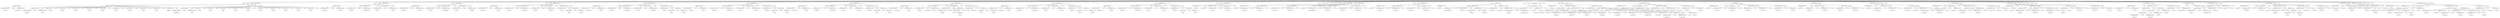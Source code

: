digraph {

"Prog_56802"->"<
>56803";
"Prog_56802"->"<
>56804";
"Prog_56802"->"<
>56805";
"Prog_56802"->"CallFunction_56806";
"CallFunction_56806"->"AssignmentOpetators_56807";
"AssignmentOpetators_56807"->"IDENTIFIERExpression_56808";
"IDENTIFIERExpression_56808"->"<roller>56809";
"AssignmentOpetators_56807"->"<<->56810";
"AssignmentOpetators_56807"->"IDENTIFIERExpression_56811";
"IDENTIFIERExpression_56811"->"<data.frame>56812";
"CallFunction_56806"->"<(>56813";
"CallFunction_56806"->"CallFunction_56814";
"CallFunction_56814"->"AssignmentOpetators_56815";
"AssignmentOpetators_56815"->"IDENTIFIERExpression_56816";
"IDENTIFIERExpression_56816"->"<weight>56817";
"AssignmentOpetators_56815"->"<=>56818";
"AssignmentOpetators_56815"->"IDENTIFIERExpression_56819";
"IDENTIFIERExpression_56819"->"<c>56820";
"CallFunction_56814"->"<(>56821";
"CallFunction_56814"->"FLOATExpression_56822";
"FLOATExpression_56822"->"<1.9>56823";
"CallFunction_56814"->"<,>56824";
"CallFunction_56814"->"FLOATExpression_56825";
"FLOATExpression_56825"->"<3.1>56826";
"CallFunction_56814"->"<,>56827";
"CallFunction_56814"->"FLOATExpression_56828";
"FLOATExpression_56828"->"<3.3>56829";
"CallFunction_56814"->"<,>56830";
"CallFunction_56814"->"FLOATExpression_56831";
"FLOATExpression_56831"->"<4.8>56832";
"CallFunction_56814"->"<,>56833";
"CallFunction_56814"->"FLOATExpression_56834";
"FLOATExpression_56834"->"<5.3>56835";
"CallFunction_56814"->"<,>56836";
"CallFunction_56814"->"FLOATExpression_56837";
"FLOATExpression_56837"->"<6.1>56838";
"CallFunction_56814"->"<,>56839";
"CallFunction_56814"->"FLOATExpression_56840";
"FLOATExpression_56840"->"<6.4>56841";
"CallFunction_56814"->"<,>56842";
"CallFunction_56814"->"FLOATExpression_56843";
"FLOATExpression_56843"->"<7.6>56844";
"CallFunction_56814"->"<,>56845";
"CallFunction_56814"->"FLOATExpression_56846";
"FLOATExpression_56846"->"<9.8>56847";
"CallFunction_56814"->"<,>56848";
"CallFunction_56814"->"FLOATExpression_56849";
"FLOATExpression_56849"->"<12.4>56850";
"CallFunction_56814"->"<)>56851";
"CallFunction_56806"->"<,>56852";
"CallFunction_56806"->"CallFunction_56853";
"CallFunction_56853"->"AssignmentOpetators_56854";
"AssignmentOpetators_56854"->"IDENTIFIERExpression_56855";
"IDENTIFIERExpression_56855"->"<depression>56856";
"AssignmentOpetators_56854"->"<=>56857";
"AssignmentOpetators_56854"->"IDENTIFIERExpression_56858";
"IDENTIFIERExpression_56858"->"<c>56859";
"CallFunction_56853"->"<(>56860";
"CallFunction_56853"->"INTExpression_56861";
"INTExpression_56861"->"<2>56862";
"CallFunction_56853"->"<,>56863";
"CallFunction_56853"->"INTExpression_56864";
"INTExpression_56864"->"<1>56865";
"CallFunction_56853"->"<,>56866";
"CallFunction_56853"->"INTExpression_56867";
"INTExpression_56867"->"<5>56868";
"CallFunction_56853"->"<,>56869";
"CallFunction_56853"->"INTExpression_56870";
"INTExpression_56870"->"<5>56871";
"CallFunction_56853"->"<,>56872";
"CallFunction_56853"->"INTExpression_56873";
"INTExpression_56873"->"<20>56874";
"CallFunction_56853"->"<,>56875";
"CallFunction_56853"->"INTExpression_56876";
"INTExpression_56876"->"<20>56877";
"CallFunction_56853"->"<,>56878";
"CallFunction_56853"->"INTExpression_56879";
"INTExpression_56879"->"<23>56880";
"CallFunction_56853"->"<,>56881";
"CallFunction_56853"->"INTExpression_56882";
"INTExpression_56882"->"<10>56883";
"CallFunction_56853"->"<,>56884";
"CallFunction_56853"->"INTExpression_56885";
"INTExpression_56885"->"<30>56886";
"CallFunction_56853"->"<,>56887";
"CallFunction_56853"->"INTExpression_56888";
"INTExpression_56888"->"<25>56889";
"CallFunction_56853"->"<)>56890";
"CallFunction_56806"->"<)>56891";
"Prog_56802"->"<
>56892";
"Prog_56802"->"<
>56893";
"Prog_56802"->"CallFunction_56894";
"CallFunction_56894"->"AssignmentOpetators_56895";
"AssignmentOpetators_56895"->"IDENTIFIERExpression_56896";
"IDENTIFIERExpression_56896"->"<roller.lmu>56897";
"AssignmentOpetators_56895"->"<<->56898";
"AssignmentOpetators_56895"->"IDENTIFIERExpression_56899";
"IDENTIFIERExpression_56899"->"<lm>56900";
"CallFunction_56894"->"<(>56901";
"CallFunction_56894"->"TildeBinary_56902";
"TildeBinary_56902"->"IDENTIFIERExpression_56903";
"IDENTIFIERExpression_56903"->"<weight>56904";
"TildeBinary_56902"->"<~>56905";
"TildeBinary_56902"->"IDENTIFIERExpression_56906";
"IDENTIFIERExpression_56906"->"<depression>56907";
"CallFunction_56894"->"<,>56908";
"CallFunction_56894"->"AssignmentOpetators_56909";
"AssignmentOpetators_56909"->"IDENTIFIERExpression_56910";
"IDENTIFIERExpression_56910"->"<data>56911";
"AssignmentOpetators_56909"->"<=>56912";
"AssignmentOpetators_56909"->"IDENTIFIERExpression_56913";
"IDENTIFIERExpression_56913"->"<roller>56914";
"CallFunction_56894"->"<)>56915";
"Prog_56802"->"<
>56916";
"Prog_56802"->"CallFunction_56917";
"CallFunction_56917"->"AssignmentOpetators_56918";
"AssignmentOpetators_56918"->"IDENTIFIERExpression_56919";
"IDENTIFIERExpression_56919"->"<roller.lsfu>56920";
"AssignmentOpetators_56918"->"<<->56921";
"AssignmentOpetators_56918"->"IDENTIFIERExpression_56922";
"IDENTIFIERExpression_56922"->"<lsfit>56923";
"CallFunction_56917"->"<(>56924";
"CallFunction_56917"->"DollarAndAtOperators_56925";
"DollarAndAtOperators_56925"->"IDENTIFIERExpression_56926";
"IDENTIFIERExpression_56926"->"<roller>56927";
"DollarAndAtOperators_56925"->"<$>56928";
"DollarAndAtOperators_56925"->"IDENTIFIERExpression_56929";
"IDENTIFIERExpression_56929"->"<depression>56930";
"CallFunction_56917"->"<,>56931";
"CallFunction_56917"->"DollarAndAtOperators_56932";
"DollarAndAtOperators_56932"->"IDENTIFIERExpression_56933";
"IDENTIFIERExpression_56933"->"<roller>56934";
"DollarAndAtOperators_56932"->"<$>56935";
"DollarAndAtOperators_56932"->"IDENTIFIERExpression_56936";
"IDENTIFIERExpression_56936"->"<weight>56937";
"CallFunction_56917"->"<)>56938";
"Prog_56802"->"<
>56939";
"Prog_56802"->"<
>56940";
"Prog_56802"->"CallFunction_56941";
"CallFunction_56941"->"AssignmentOpetators_56942";
"AssignmentOpetators_56942"->"IDENTIFIERExpression_56943";
"IDENTIFIERExpression_56943"->"<roller.lsf>56944";
"AssignmentOpetators_56942"->"<<->56945";
"AssignmentOpetators_56942"->"IDENTIFIERExpression_56946";
"IDENTIFIERExpression_56946"->"<lsfit>56947";
"CallFunction_56941"->"<(>56948";
"CallFunction_56941"->"DollarAndAtOperators_56949";
"DollarAndAtOperators_56949"->"IDENTIFIERExpression_56950";
"IDENTIFIERExpression_56950"->"<roller>56951";
"DollarAndAtOperators_56949"->"<$>56952";
"DollarAndAtOperators_56949"->"IDENTIFIERExpression_56953";
"IDENTIFIERExpression_56953"->"<depression>56954";
"CallFunction_56941"->"<,>56955";
"CallFunction_56941"->"DollarAndAtOperators_56956";
"DollarAndAtOperators_56956"->"IDENTIFIERExpression_56957";
"IDENTIFIERExpression_56957"->"<roller>56958";
"DollarAndAtOperators_56956"->"<$>56959";
"DollarAndAtOperators_56956"->"IDENTIFIERExpression_56960";
"IDENTIFIERExpression_56960"->"<weight>56961";
"CallFunction_56941"->"<,>56962";
"CallFunction_56941"->"AssignmentOpetators_56963";
"AssignmentOpetators_56963"->"IDENTIFIERExpression_56964";
"IDENTIFIERExpression_56964"->"<wt>56965";
"AssignmentOpetators_56963"->"<=>56966";
"AssignmentOpetators_56963"->"ColonOperator_56967";
"ColonOperator_56967"->"INTExpression_56968";
"INTExpression_56968"->"<1>56969";
"ColonOperator_56967"->"<:>56970";
"ColonOperator_56967"->"INTExpression_56971";
"INTExpression_56971"->"<10>56972";
"CallFunction_56941"->"<)>56973";
"Prog_56802"->"<
>56974";
"Prog_56802"->"CallFunction_56975";
"CallFunction_56975"->"AssignmentOpetators_56976";
"AssignmentOpetators_56976"->"IDENTIFIERExpression_56977";
"IDENTIFIERExpression_56977"->"<roller.lsf0>56978";
"AssignmentOpetators_56976"->"<<->56979";
"AssignmentOpetators_56976"->"IDENTIFIERExpression_56980";
"IDENTIFIERExpression_56980"->"<lsfit>56981";
"CallFunction_56975"->"<(>56982";
"CallFunction_56975"->"DollarAndAtOperators_56983";
"DollarAndAtOperators_56983"->"IDENTIFIERExpression_56984";
"IDENTIFIERExpression_56984"->"<roller>56985";
"DollarAndAtOperators_56983"->"<$>56986";
"DollarAndAtOperators_56983"->"IDENTIFIERExpression_56987";
"IDENTIFIERExpression_56987"->"<depression>56988";
"CallFunction_56975"->"<,>56989";
"CallFunction_56975"->"DollarAndAtOperators_56990";
"DollarAndAtOperators_56990"->"IDENTIFIERExpression_56991";
"IDENTIFIERExpression_56991"->"<roller>56992";
"DollarAndAtOperators_56990"->"<$>56993";
"DollarAndAtOperators_56990"->"IDENTIFIERExpression_56994";
"IDENTIFIERExpression_56994"->"<weight>56995";
"CallFunction_56975"->"<,>56996";
"CallFunction_56975"->"AssignmentOpetators_56997";
"AssignmentOpetators_56997"->"IDENTIFIERExpression_56998";
"IDENTIFIERExpression_56998"->"<wt>56999";
"AssignmentOpetators_56997"->"<=>57000";
"AssignmentOpetators_56997"->"ColonOperator_57001";
"ColonOperator_57001"->"INTExpression_57002";
"INTExpression_57002"->"<0>57003";
"ColonOperator_57001"->"<:>57004";
"ColonOperator_57001"->"INTExpression_57005";
"INTExpression_57005"->"<9>57006";
"CallFunction_56975"->"<)>57007";
"Prog_56802"->"<
>57008";
"Prog_56802"->"CallFunction_57009";
"CallFunction_57009"->"AssignmentOpetators_57010";
"AssignmentOpetators_57010"->"IDENTIFIERExpression_57011";
"IDENTIFIERExpression_57011"->"<roller.lm>57012";
"AssignmentOpetators_57010"->"<<->57013";
"AssignmentOpetators_57010"->"IDENTIFIERExpression_57014";
"IDENTIFIERExpression_57014"->"<lm>57015";
"CallFunction_57009"->"<(>57016";
"CallFunction_57009"->"TildeBinary_57017";
"TildeBinary_57017"->"IDENTIFIERExpression_57018";
"IDENTIFIERExpression_57018"->"<weight>57019";
"TildeBinary_57017"->"<~>57020";
"TildeBinary_57017"->"IDENTIFIERExpression_57021";
"IDENTIFIERExpression_57021"->"<depression>57022";
"CallFunction_57009"->"<,>57023";
"CallFunction_57009"->"AssignmentOpetators_57024";
"AssignmentOpetators_57024"->"IDENTIFIERExpression_57025";
"IDENTIFIERExpression_57025"->"<data>57026";
"AssignmentOpetators_57024"->"<=>57027";
"AssignmentOpetators_57024"->"IDENTIFIERExpression_57028";
"IDENTIFIERExpression_57028"->"<roller>57029";
"CallFunction_57009"->"<,>57030";
"CallFunction_57009"->"AssignmentOpetators_57031";
"AssignmentOpetators_57031"->"IDENTIFIERExpression_57032";
"IDENTIFIERExpression_57032"->"<weights>57033";
"AssignmentOpetators_57031"->"<=>57034";
"AssignmentOpetators_57031"->"ColonOperator_57035";
"ColonOperator_57035"->"INTExpression_57036";
"INTExpression_57036"->"<1>57037";
"ColonOperator_57035"->"<:>57038";
"ColonOperator_57035"->"INTExpression_57039";
"INTExpression_57039"->"<10>57040";
"CallFunction_57009"->"<)>57041";
"Prog_56802"->"<
>57042";
"Prog_56802"->"CallFunction_57043";
"CallFunction_57043"->"AssignmentOpetators_57044";
"AssignmentOpetators_57044"->"IDENTIFIERExpression_57045";
"IDENTIFIERExpression_57045"->"<roller.lm0>57046";
"AssignmentOpetators_57044"->"<<->57047";
"AssignmentOpetators_57044"->"IDENTIFIERExpression_57048";
"IDENTIFIERExpression_57048"->"<lm>57049";
"CallFunction_57043"->"<(>57050";
"CallFunction_57043"->"TildeBinary_57051";
"TildeBinary_57051"->"IDENTIFIERExpression_57052";
"IDENTIFIERExpression_57052"->"<weight>57053";
"TildeBinary_57051"->"<~>57054";
"TildeBinary_57051"->"IDENTIFIERExpression_57055";
"IDENTIFIERExpression_57055"->"<depression>57056";
"CallFunction_57043"->"<,>57057";
"CallFunction_57043"->"AssignmentOpetators_57058";
"AssignmentOpetators_57058"->"IDENTIFIERExpression_57059";
"IDENTIFIERExpression_57059"->"<data>57060";
"AssignmentOpetators_57058"->"<=>57061";
"AssignmentOpetators_57058"->"IDENTIFIERExpression_57062";
"IDENTIFIERExpression_57062"->"<roller>57063";
"CallFunction_57043"->"<,>57064";
"CallFunction_57043"->"AssignmentOpetators_57065";
"AssignmentOpetators_57065"->"IDENTIFIERExpression_57066";
"IDENTIFIERExpression_57066"->"<weights>57067";
"AssignmentOpetators_57065"->"<=>57068";
"AssignmentOpetators_57065"->"ColonOperator_57069";
"ColonOperator_57069"->"INTExpression_57070";
"INTExpression_57070"->"<0>57071";
"ColonOperator_57069"->"<:>57072";
"ColonOperator_57069"->"INTExpression_57073";
"INTExpression_57073"->"<9>57074";
"CallFunction_57043"->"<)>57075";
"Prog_56802"->"<
>57076";
"Prog_56802"->"CallFunction_57077";
"CallFunction_57077"->"AssignmentOpetators_57078";
"AssignmentOpetators_57078"->"IDENTIFIERExpression_57079";
"IDENTIFIERExpression_57079"->"<roller.lm9>57080";
"AssignmentOpetators_57078"->"<<->57081";
"AssignmentOpetators_57078"->"IDENTIFIERExpression_57082";
"IDENTIFIERExpression_57082"->"<lm>57083";
"CallFunction_57077"->"<(>57084";
"CallFunction_57077"->"TildeBinary_57085";
"TildeBinary_57085"->"IDENTIFIERExpression_57086";
"IDENTIFIERExpression_57086"->"<weight>57087";
"TildeBinary_57085"->"<~>57088";
"TildeBinary_57085"->"IDENTIFIERExpression_57089";
"IDENTIFIERExpression_57089"->"<depression>57090";
"CallFunction_57077"->"<,>57091";
"CallFunction_57077"->"AssignmentOpetators_57092";
"AssignmentOpetators_57092"->"IDENTIFIERExpression_57093";
"IDENTIFIERExpression_57093"->"<data>57094";
"AssignmentOpetators_57092"->"<=>57095";
"AssignmentOpetators_57092"->"IndexingBasic_57096";
"IndexingBasic_57096"->"IDENTIFIERExpression_57097";
"IDENTIFIERExpression_57097"->"<roller>57098";
"IndexingBasic_57096"->"<[>57099";
"IndexingBasic_57096"->"MinusOrPlusUnary_57100";
"MinusOrPlusUnary_57100"->"<->57101";
"MinusOrPlusUnary_57100"->"INTExpression_57102";
"INTExpression_57102"->"<1>57103";
"IndexingBasic_57096"->"<,>57104";
"IndexingBasic_57096"->"<]>57105";
"CallFunction_57077"->"<,>57106";
"CallFunction_57077"->"AssignmentOpetators_57107";
"AssignmentOpetators_57107"->"IDENTIFIERExpression_57108";
"IDENTIFIERExpression_57108"->"<weights>57109";
"AssignmentOpetators_57107"->"<=>57110";
"AssignmentOpetators_57107"->"ColonOperator_57111";
"ColonOperator_57111"->"INTExpression_57112";
"INTExpression_57112"->"<1>57113";
"ColonOperator_57111"->"<:>57114";
"ColonOperator_57111"->"INTExpression_57115";
"INTExpression_57115"->"<9>57116";
"CallFunction_57077"->"<)>57117";
"Prog_56802"->"<
>57118";
"Prog_56802"->"CallFunction_57119";
"CallFunction_57119"->"AssignmentOpetators_57120";
"AssignmentOpetators_57120"->"IDENTIFIERExpression_57121";
"IDENTIFIERExpression_57121"->"<roller.glm>57122";
"AssignmentOpetators_57120"->"<<->57123";
"AssignmentOpetators_57120"->"IDENTIFIERExpression_57124";
"IDENTIFIERExpression_57124"->"<glm>57125";
"CallFunction_57119"->"<(>57126";
"CallFunction_57119"->"TildeBinary_57127";
"TildeBinary_57127"->"IDENTIFIERExpression_57128";
"IDENTIFIERExpression_57128"->"<weight>57129";
"TildeBinary_57127"->"<~>57130";
"TildeBinary_57127"->"IDENTIFIERExpression_57131";
"IDENTIFIERExpression_57131"->"<depression>57132";
"CallFunction_57119"->"<,>57133";
"CallFunction_57119"->"AssignmentOpetators_57134";
"AssignmentOpetators_57134"->"IDENTIFIERExpression_57135";
"IDENTIFIERExpression_57135"->"<data>57136";
"AssignmentOpetators_57134"->"<=>57137";
"AssignmentOpetators_57134"->"IDENTIFIERExpression_57138";
"IDENTIFIERExpression_57138"->"<roller>57139";
"CallFunction_57119"->"<,>57140";
"CallFunction_57119"->"AssignmentOpetators_57141";
"AssignmentOpetators_57141"->"IDENTIFIERExpression_57142";
"IDENTIFIERExpression_57142"->"<weights>57143";
"AssignmentOpetators_57141"->"<=>57144";
"AssignmentOpetators_57141"->"ColonOperator_57145";
"ColonOperator_57145"->"INTExpression_57146";
"INTExpression_57146"->"<1>57147";
"ColonOperator_57145"->"<:>57148";
"ColonOperator_57145"->"INTExpression_57149";
"INTExpression_57149"->"<10>57150";
"CallFunction_57119"->"<)>57151";
"Prog_56802"->"<
>57152";
"Prog_56802"->"CallFunction_57153";
"CallFunction_57153"->"AssignmentOpetators_57154";
"AssignmentOpetators_57154"->"IDENTIFIERExpression_57155";
"IDENTIFIERExpression_57155"->"<roller.glm0>57156";
"AssignmentOpetators_57154"->"<<->57157";
"AssignmentOpetators_57154"->"IDENTIFIERExpression_57158";
"IDENTIFIERExpression_57158"->"<glm>57159";
"CallFunction_57153"->"<(>57160";
"CallFunction_57153"->"TildeBinary_57161";
"TildeBinary_57161"->"IDENTIFIERExpression_57162";
"IDENTIFIERExpression_57162"->"<weight>57163";
"TildeBinary_57161"->"<~>57164";
"TildeBinary_57161"->"IDENTIFIERExpression_57165";
"IDENTIFIERExpression_57165"->"<depression>57166";
"CallFunction_57153"->"<,>57167";
"CallFunction_57153"->"AssignmentOpetators_57168";
"AssignmentOpetators_57168"->"IDENTIFIERExpression_57169";
"IDENTIFIERExpression_57169"->"<data>57170";
"AssignmentOpetators_57168"->"<=>57171";
"AssignmentOpetators_57168"->"IDENTIFIERExpression_57172";
"IDENTIFIERExpression_57172"->"<roller>57173";
"CallFunction_57153"->"<,>57174";
"CallFunction_57153"->"AssignmentOpetators_57175";
"AssignmentOpetators_57175"->"IDENTIFIERExpression_57176";
"IDENTIFIERExpression_57176"->"<weights>57177";
"AssignmentOpetators_57175"->"<=>57178";
"AssignmentOpetators_57175"->"ColonOperator_57179";
"ColonOperator_57179"->"INTExpression_57180";
"INTExpression_57180"->"<0>57181";
"ColonOperator_57179"->"<:>57182";
"ColonOperator_57179"->"INTExpression_57183";
"INTExpression_57183"->"<9>57184";
"CallFunction_57153"->"<)>57185";
"Prog_56802"->"<
>57186";
"Prog_56802"->"<
>57187";
"Prog_56802"->"CallFunction_57188";
"CallFunction_57188"->"IDENTIFIERExpression_57189";
"IDENTIFIERExpression_57189"->"<predict>57190";
"CallFunction_57188"->"<(>57191";
"CallFunction_57188"->"IDENTIFIERExpression_57192";
"IDENTIFIERExpression_57192"->"<roller.glm0>57193";
"CallFunction_57188"->"<,>57194";
"CallFunction_57188"->"AssignmentOpetators_57195";
"AssignmentOpetators_57195"->"IDENTIFIERExpression_57196";
"IDENTIFIERExpression_57196"->"<type>57197";
"AssignmentOpetators_57195"->"<=>57198";
"AssignmentOpetators_57195"->"STRINGExpression_57199";
"STRINGExpression_57199"->"<terms>57200";
"CallFunction_57188"->"<)>57201";
"Prog_56802"->"<
>57202";
"Prog_56802"->"<
>57203";
"Prog_56802"->"<
>57204";
"Prog_56802"->"<
>57205";
"Prog_56802"->"<
>57206";
"Prog_56802"->"<
>57207";
"Prog_56802"->"<
>57208";
"Prog_56802"->"CallFunction_57209";
"CallFunction_57209"->"IDENTIFIERExpression_57210";
"IDENTIFIERExpression_57210"->"<all.equal>57211";
"CallFunction_57209"->"<(>57212";
"CallFunction_57209"->"CallFunction_57213";
"CallFunction_57213"->"IDENTIFIERExpression_57214";
"IDENTIFIERExpression_57214"->"<deviance>57215";
"CallFunction_57213"->"<(>57216";
"CallFunction_57213"->"IDENTIFIERExpression_57217";
"IDENTIFIERExpression_57217"->"<roller.lm>57218";
"CallFunction_57213"->"<)>57219";
"CallFunction_57209"->"<,>57220";
"CallFunction_57209"->"CallFunction_57221";
"CallFunction_57221"->"IDENTIFIERExpression_57222";
"IDENTIFIERExpression_57222"->"<deviance>57223";
"CallFunction_57221"->"<(>57224";
"CallFunction_57221"->"IDENTIFIERExpression_57225";
"IDENTIFIERExpression_57225"->"<roller.glm>57226";
"CallFunction_57221"->"<)>57227";
"CallFunction_57209"->"<)>57228";
"Prog_56802"->"<
>57229";
"Prog_56802"->"CallFunction_57230";
"CallFunction_57230"->"IDENTIFIERExpression_57231";
"IDENTIFIERExpression_57231"->"<all.equal>57232";
"CallFunction_57230"->"<(>57233";
"CallFunction_57230"->"CallFunction_57234";
"CallFunction_57234"->"IDENTIFIERExpression_57235";
"IDENTIFIERExpression_57235"->"<weighted.residuals>57236";
"CallFunction_57234"->"<(>57237";
"CallFunction_57234"->"IDENTIFIERExpression_57238";
"IDENTIFIERExpression_57238"->"<roller.lm>57239";
"CallFunction_57234"->"<)>57240";
"CallFunction_57230"->"<,>57241";
"CallFunction_57230"->"CallFunction_57242";
"CallFunction_57242"->"IDENTIFIERExpression_57243";
"IDENTIFIERExpression_57243"->"<residuals>57244";
"CallFunction_57242"->"<(>57245";
"CallFunction_57242"->"IDENTIFIERExpression_57246";
"IDENTIFIERExpression_57246"->"<roller.glm>57247";
"CallFunction_57242"->"<)>57248";
"CallFunction_57230"->"<)>57249";
"Prog_56802"->"<
>57250";
"Prog_56802"->"<
>57251";
"Prog_56802"->"CallFunction_57252";
"CallFunction_57252"->"IDENTIFIERExpression_57253";
"IDENTIFIERExpression_57253"->"<all.equal>57254";
"CallFunction_57252"->"<(>57255";
"CallFunction_57252"->"CallFunction_57256";
"CallFunction_57256"->"IDENTIFIERExpression_57257";
"IDENTIFIERExpression_57257"->"<deviance>57258";
"CallFunction_57256"->"<(>57259";
"CallFunction_57256"->"IDENTIFIERExpression_57260";
"IDENTIFIERExpression_57260"->"<roller.lm0>57261";
"CallFunction_57256"->"<)>57262";
"CallFunction_57252"->"<,>57263";
"CallFunction_57252"->"CallFunction_57264";
"CallFunction_57264"->"IDENTIFIERExpression_57265";
"IDENTIFIERExpression_57265"->"<deviance>57266";
"CallFunction_57264"->"<(>57267";
"CallFunction_57264"->"IDENTIFIERExpression_57268";
"IDENTIFIERExpression_57268"->"<roller.glm0>57269";
"CallFunction_57264"->"<)>57270";
"CallFunction_57252"->"<)>57271";
"Prog_56802"->"<
>57272";
"Prog_56802"->"CallFunction_57273";
"CallFunction_57273"->"IDENTIFIERExpression_57274";
"IDENTIFIERExpression_57274"->"<all.equal>57275";
"CallFunction_57273"->"<(>57276";
"CallFunction_57273"->"CallFunction_57277";
"CallFunction_57277"->"IDENTIFIERExpression_57278";
"IDENTIFIERExpression_57278"->"<weighted.residuals>57279";
"CallFunction_57277"->"<(>57280";
"CallFunction_57277"->"IDENTIFIERExpression_57281";
"IDENTIFIERExpression_57281"->"<roller.lm0>57282";
"CallFunction_57277"->"<,>57283";
"CallFunction_57277"->"AssignmentOpetators_57284";
"AssignmentOpetators_57284"->"IDENTIFIERExpression_57285";
"IDENTIFIERExpression_57285"->"<drop>57286";
"AssignmentOpetators_57284"->"<=>57287";
"AssignmentOpetators_57284"->"FALSE_57288";
"FALSE_57288"->"<FALSE>57289";
"CallFunction_57277"->"<)>57290";
"CallFunction_57273"->"<,>57291";
"CallFunction_57273"->"CallFunction_57292";
"CallFunction_57292"->"IDENTIFIERExpression_57293";
"IDENTIFIERExpression_57293"->"<residuals>57294";
"CallFunction_57292"->"<(>57295";
"CallFunction_57292"->"IDENTIFIERExpression_57296";
"IDENTIFIERExpression_57296"->"<roller.glm0>57297";
"CallFunction_57292"->"<)>57298";
"CallFunction_57273"->"<)>57299";
"Prog_56802"->"<
>57300";
"Prog_56802"->"<
>57301";
"Prog_56802"->"Parenthesis_57302";
"Parenthesis_57302"->"<(>57303";
"Parenthesis_57302"->"CallFunction_57304";
"CallFunction_57304"->"AssignmentOpetators_57305";
"AssignmentOpetators_57305"->"IDENTIFIERExpression_57306";
"IDENTIFIERExpression_57306"->"<im.lm0>57307";
"AssignmentOpetators_57305"->"<<->57308";
"AssignmentOpetators_57305"->"IDENTIFIERExpression_57309";
"IDENTIFIERExpression_57309"->"<influence.measures>57310";
"CallFunction_57304"->"<(>57311";
"CallFunction_57304"->"IDENTIFIERExpression_57312";
"IDENTIFIERExpression_57312"->"<roller.lm0>57313";
"CallFunction_57304"->"<)>57314";
"Parenthesis_57302"->"<)>57315";
"Prog_56802"->"<
>57316";
"Prog_56802"->"<
>57317";
"Prog_56802"->"CallFunction_57318";
"CallFunction_57318"->"IDENTIFIERExpression_57319";
"IDENTIFIERExpression_57319"->"<all.equal>57320";
"CallFunction_57318"->"<(>57321";
"CallFunction_57318"->"CallFunction_57322";
"CallFunction_57322"->"IDENTIFIERExpression_57323";
"IDENTIFIERExpression_57323"->"<unname>57324";
"CallFunction_57322"->"<(>57325";
"CallFunction_57322"->"DollarAndAtOperators_57326";
"DollarAndAtOperators_57326"->"IDENTIFIERExpression_57327";
"IDENTIFIERExpression_57327"->"<im.lm0>57328";
"DollarAndAtOperators_57326"->"<$>57329";
"DollarAndAtOperators_57326"->"IDENTIFIERExpression_57330";
"IDENTIFIERExpression_57330"->"<infmat>57331";
"CallFunction_57322"->"<)>57332";
"CallFunction_57318"->"<,>57333";
"CallFunction_57318"->"CallFunction_57334";
"CallFunction_57334"->"IDENTIFIERExpression_57335";
"IDENTIFIERExpression_57335"->"<unname>57336";
"CallFunction_57334"->"<(>57337";
"CallFunction_57334"->"CallFunction_57338";
"CallFunction_57338"->"IDENTIFIERExpression_57339";
"IDENTIFIERExpression_57339"->"<cbind>57340";
"CallFunction_57338"->"<(>57341";
"CallFunction_57338"->"CallFunction_57342";
"CallFunction_57342"->"IDENTIFIERExpression_57343";
"IDENTIFIERExpression_57343"->"<dfbetas>57344";
"CallFunction_57342"->"<(>57345";
"CallFunction_57342"->"IDENTIFIERExpression_57346";
"IDENTIFIERExpression_57346"->"<roller.lm0>57347";
"CallFunction_57342"->"<)>57348";
"CallFunction_57338"->"<,>57349";
"CallFunction_57338"->"CallFunction_57350";
"CallFunction_57350"->"IDENTIFIERExpression_57351";
"IDENTIFIERExpression_57351"->"<dffits>57352";
"CallFunction_57350"->"<(>57353";
"CallFunction_57350"->"IDENTIFIERExpression_57354";
"IDENTIFIERExpression_57354"->"<roller.lm0>57355";
"CallFunction_57350"->"<)>57356";
"CallFunction_57338"->"<,>57357";
"CallFunction_57338"->"CallFunction_57358";
"CallFunction_57358"->"IDENTIFIERExpression_57359";
"IDENTIFIERExpression_57359"->"<covratio>57360";
"CallFunction_57358"->"<(>57361";
"CallFunction_57358"->"IDENTIFIERExpression_57362";
"IDENTIFIERExpression_57362"->"<roller.lm0>57363";
"CallFunction_57358"->"<)>57364";
"CallFunction_57338"->"<,>57365";
"CallFunction_57338"->"CallFunction_57366";
"CallFunction_57366"->"IDENTIFIERExpression_57367";
"IDENTIFIERExpression_57367"->"<cooks.distance>57368";
"CallFunction_57366"->"<(>57369";
"CallFunction_57366"->"IDENTIFIERExpression_57370";
"IDENTIFIERExpression_57370"->"<roller.lm0>57371";
"CallFunction_57366"->"<)>57372";
"CallFunction_57338"->"<,>57373";
"CallFunction_57338"->"DollarAndAtOperators_57374";
"DollarAndAtOperators_57374"->"CallFunction_57375";
"CallFunction_57375"->"IDENTIFIERExpression_57376";
"IDENTIFIERExpression_57376"->"<lm.influence>57377";
"CallFunction_57375"->"<(>57378";
"CallFunction_57375"->"IDENTIFIERExpression_57379";
"IDENTIFIERExpression_57379"->"<roller.lm0>57380";
"CallFunction_57375"->"<)>57381";
"DollarAndAtOperators_57374"->"<$>57382";
"DollarAndAtOperators_57374"->"IDENTIFIERExpression_57383";
"IDENTIFIERExpression_57383"->"<hat>57384";
"CallFunction_57338"->"<)>57385";
"CallFunction_57334"->"<)>57386";
"CallFunction_57318"->"<)>57387";
"Prog_56802"->"<
>57388";
"Prog_56802"->"<
>57389";
"Prog_56802"->"CallFunction_57390";
"CallFunction_57390"->"IDENTIFIERExpression_57391";
"IDENTIFIERExpression_57391"->"<all.equal>57392";
"CallFunction_57390"->"<(>57393";
"CallFunction_57390"->"CallFunction_57394";
"CallFunction_57394"->"IDENTIFIERExpression_57395";
"IDENTIFIERExpression_57395"->"<rstandard>57396";
"CallFunction_57394"->"<(>57397";
"CallFunction_57394"->"IDENTIFIERExpression_57398";
"IDENTIFIERExpression_57398"->"<roller.lm9>57399";
"CallFunction_57394"->"<)>57400";
"CallFunction_57390"->"<,>57401";
"CallFunction_57390"->"CallFunction_57402";
"CallFunction_57402"->"IDENTIFIERExpression_57403";
"IDENTIFIERExpression_57403"->"<rstandard>57404";
"CallFunction_57402"->"<(>57405";
"CallFunction_57402"->"IDENTIFIERExpression_57406";
"IDENTIFIERExpression_57406"->"<roller.lm0>57407";
"CallFunction_57402"->"<)>57408";
"CallFunction_57390"->"<,>57409";
"CallFunction_57390"->"AssignmentOpetators_57410";
"AssignmentOpetators_57410"->"IDENTIFIERExpression_57411";
"IDENTIFIERExpression_57411"->"<tolerance>57412";
"AssignmentOpetators_57410"->"<=>57413";
"AssignmentOpetators_57410"->"FLOATExpression_57414";
"FLOATExpression_57414"->"<1e-14>57415";
"CallFunction_57390"->"<)>57416";
"Prog_56802"->"<
>57417";
"Prog_56802"->"CallFunction_57418";
"CallFunction_57418"->"IDENTIFIERExpression_57419";
"IDENTIFIERExpression_57419"->"<all.equal>57420";
"CallFunction_57418"->"<(>57421";
"CallFunction_57418"->"CallFunction_57422";
"CallFunction_57422"->"IDENTIFIERExpression_57423";
"IDENTIFIERExpression_57423"->"<rstudent>57424";
"CallFunction_57422"->"<(>57425";
"CallFunction_57422"->"IDENTIFIERExpression_57426";
"IDENTIFIERExpression_57426"->"<roller.lm9>57427";
"CallFunction_57422"->"<)>57428";
"CallFunction_57418"->"<,>57429";
"CallFunction_57418"->"CallFunction_57430";
"CallFunction_57430"->"IDENTIFIERExpression_57431";
"IDENTIFIERExpression_57431"->"<rstudent>57432";
"CallFunction_57430"->"<(>57433";
"CallFunction_57430"->"IDENTIFIERExpression_57434";
"IDENTIFIERExpression_57434"->"<roller.lm0>57435";
"CallFunction_57430"->"<)>57436";
"CallFunction_57418"->"<,>57437";
"CallFunction_57418"->"AssignmentOpetators_57438";
"AssignmentOpetators_57438"->"IDENTIFIERExpression_57439";
"IDENTIFIERExpression_57439"->"<tolerance>57440";
"AssignmentOpetators_57438"->"<=>57441";
"AssignmentOpetators_57438"->"FLOATExpression_57442";
"FLOATExpression_57442"->"<1e-14>57443";
"CallFunction_57418"->"<)>57444";
"Prog_56802"->"<
>57445";
"Prog_56802"->"CallFunction_57446";
"CallFunction_57446"->"IDENTIFIERExpression_57447";
"IDENTIFIERExpression_57447"->"<all.equal>57448";
"CallFunction_57446"->"<(>57449";
"CallFunction_57446"->"CallFunction_57450";
"CallFunction_57450"->"IDENTIFIERExpression_57451";
"IDENTIFIERExpression_57451"->"<rstudent>57452";
"CallFunction_57450"->"<(>57453";
"CallFunction_57450"->"IDENTIFIERExpression_57454";
"IDENTIFIERExpression_57454"->"<roller.lm>57455";
"CallFunction_57450"->"<)>57456";
"CallFunction_57446"->"<,>57457";
"CallFunction_57446"->"CallFunction_57458";
"CallFunction_57458"->"IDENTIFIERExpression_57459";
"IDENTIFIERExpression_57459"->"<rstudent>57460";
"CallFunction_57458"->"<(>57461";
"CallFunction_57458"->"IDENTIFIERExpression_57462";
"IDENTIFIERExpression_57462"->"<roller.glm>57463";
"CallFunction_57458"->"<)>57464";
"CallFunction_57446"->"<)>57465";
"Prog_56802"->"<
>57466";
"Prog_56802"->"CallFunction_57467";
"CallFunction_57467"->"IDENTIFIERExpression_57468";
"IDENTIFIERExpression_57468"->"<all.equal>57469";
"CallFunction_57467"->"<(>57470";
"CallFunction_57467"->"CallFunction_57471";
"CallFunction_57471"->"IDENTIFIERExpression_57472";
"IDENTIFIERExpression_57472"->"<cooks.distance>57473";
"CallFunction_57471"->"<(>57474";
"CallFunction_57471"->"IDENTIFIERExpression_57475";
"IDENTIFIERExpression_57475"->"<roller.lm>57476";
"CallFunction_57471"->"<)>57477";
"CallFunction_57467"->"<,>57478";
"CallFunction_57467"->"CallFunction_57479";
"CallFunction_57479"->"IDENTIFIERExpression_57480";
"IDENTIFIERExpression_57480"->"<cooks.distance>57481";
"CallFunction_57479"->"<(>57482";
"CallFunction_57479"->"IDENTIFIERExpression_57483";
"IDENTIFIERExpression_57483"->"<roller.glm>57484";
"CallFunction_57479"->"<)>57485";
"CallFunction_57467"->"<)>57486";
"Prog_56802"->"<
>57487";
"Prog_56802"->"<
>57488";
"Prog_56802"->"<
>57489";
"Prog_56802"->"CallFunction_57490";
"CallFunction_57490"->"IDENTIFIERExpression_57491";
"IDENTIFIERExpression_57491"->"<all.equal>57492";
"CallFunction_57490"->"<(>57493";
"CallFunction_57490"->"DollarAndAtOperators_57494";
"DollarAndAtOperators_57494"->"CallFunction_57495";
"CallFunction_57495"->"IDENTIFIERExpression_57496";
"IDENTIFIERExpression_57496"->"<summary>57497";
"CallFunction_57495"->"<(>57498";
"CallFunction_57495"->"IDENTIFIERExpression_57499";
"IDENTIFIERExpression_57499"->"<roller.lm0>57500";
"CallFunction_57495"->"<)>57501";
"DollarAndAtOperators_57494"->"<$>57502";
"DollarAndAtOperators_57494"->"IDENTIFIERExpression_57503";
"IDENTIFIERExpression_57503"->"<coefficients>57504";
"CallFunction_57490"->"<,>57505";
"CallFunction_57490"->"DollarAndAtOperators_57506";
"DollarAndAtOperators_57506"->"CallFunction_57507";
"CallFunction_57507"->"IDENTIFIERExpression_57508";
"IDENTIFIERExpression_57508"->"<summary>57509";
"CallFunction_57507"->"<(>57510";
"CallFunction_57507"->"IDENTIFIERExpression_57511";
"IDENTIFIERExpression_57511"->"<roller.lm9>57512";
"CallFunction_57507"->"<)>57513";
"DollarAndAtOperators_57506"->"<$>57514";
"DollarAndAtOperators_57506"->"IDENTIFIERExpression_57515";
"IDENTIFIERExpression_57515"->"<coefficients>57516";
"CallFunction_57490"->"<,>57517";
"CallFunction_57490"->"AssignmentOpetators_57518";
"AssignmentOpetators_57518"->"IDENTIFIERExpression_57519";
"IDENTIFIERExpression_57519"->"<tolerance>57520";
"AssignmentOpetators_57518"->"<=>57521";
"AssignmentOpetators_57518"->"FLOATExpression_57522";
"FLOATExpression_57522"->"<1e-14>57523";
"CallFunction_57490"->"<)>57524";
"Prog_56802"->"<
>57525";
"Prog_56802"->"CallFunction_57526";
"CallFunction_57526"->"IDENTIFIERExpression_57527";
"IDENTIFIERExpression_57527"->"<all.equal>57528";
"CallFunction_57526"->"<(>57529";
"CallFunction_57526"->"CallFunction_57530";
"CallFunction_57530"->"IDENTIFIERExpression_57531";
"IDENTIFIERExpression_57531"->"<print>57532";
"CallFunction_57530"->"<(>57533";
"CallFunction_57530"->"CallFunction_57534";
"CallFunction_57534"->"IDENTIFIERExpression_57535";
"IDENTIFIERExpression_57535"->"<anova>57536";
"CallFunction_57534"->"<(>57537";
"CallFunction_57534"->"IDENTIFIERExpression_57538";
"IDENTIFIERExpression_57538"->"<roller.lm0>57539";
"CallFunction_57534"->"<)>57540";
"CallFunction_57530"->"<,>57541";
"CallFunction_57530"->"AssignmentOpetators_57542";
"AssignmentOpetators_57542"->"IDENTIFIERExpression_57543";
"IDENTIFIERExpression_57543"->"<signif.st>57544";
"AssignmentOpetators_57542"->"<=>57545";
"AssignmentOpetators_57542"->"FALSE_57546";
"FALSE_57546"->"<FALSE>57547";
"CallFunction_57530"->"<)>57548";
"CallFunction_57526"->"<,>57549";
"CallFunction_57526"->"CallFunction_57550";
"CallFunction_57550"->"IDENTIFIERExpression_57551";
"IDENTIFIERExpression_57551"->"<anova>57552";
"CallFunction_57550"->"<(>57553";
"CallFunction_57550"->"IDENTIFIERExpression_57554";
"IDENTIFIERExpression_57554"->"<roller.lm9>57555";
"CallFunction_57550"->"<)>57556";
"CallFunction_57526"->"<,>57557";
"CallFunction_57526"->"AssignmentOpetators_57558";
"AssignmentOpetators_57558"->"IDENTIFIERExpression_57559";
"IDENTIFIERExpression_57559"->"<tolerance>57560";
"AssignmentOpetators_57558"->"<=>57561";
"AssignmentOpetators_57558"->"FLOATExpression_57562";
"FLOATExpression_57562"->"<1e-14>57563";
"CallFunction_57526"->"<)>57564";
"Prog_56802"->"<
>57565";
"Prog_56802"->"<
>57566";
"Prog_56802"->"<
>57567";
"Prog_56802"->"<
>57568";
"Prog_56802"->"<
>57569";
"Prog_56802"->"<
>57570";
"Prog_56802"->"CallFunction_57571";
"CallFunction_57571"->"AssignmentOpetators_57572";
"AssignmentOpetators_57572"->"IDENTIFIERExpression_57573";
"IDENTIFIERExpression_57573"->"<lm.SR>57574";
"AssignmentOpetators_57572"->"<<->57575";
"AssignmentOpetators_57572"->"IDENTIFIERExpression_57576";
"IDENTIFIERExpression_57576"->"<lm>57577";
"CallFunction_57571"->"<(>57578";
"CallFunction_57571"->"TildeBinary_57579";
"TildeBinary_57579"->"IDENTIFIERExpression_57580";
"IDENTIFIERExpression_57580"->"<sr>57581";
"TildeBinary_57579"->"<~>57582";
"TildeBinary_57579"->"MinusOrPlusBinary_57583";
"MinusOrPlusBinary_57583"->"MinusOrPlusBinary_57584";
"MinusOrPlusBinary_57584"->"MinusOrPlusBinary_57585";
"MinusOrPlusBinary_57585"->"IDENTIFIERExpression_57586";
"IDENTIFIERExpression_57586"->"<pop15>57587";
"MinusOrPlusBinary_57585"->"<+>57588";
"MinusOrPlusBinary_57585"->"IDENTIFIERExpression_57589";
"IDENTIFIERExpression_57589"->"<pop75>57590";
"MinusOrPlusBinary_57584"->"<+>57591";
"MinusOrPlusBinary_57584"->"IDENTIFIERExpression_57592";
"IDENTIFIERExpression_57592"->"<dpi>57593";
"MinusOrPlusBinary_57583"->"<+>57594";
"MinusOrPlusBinary_57583"->"IDENTIFIERExpression_57595";
"IDENTIFIERExpression_57595"->"<ddpi>57596";
"CallFunction_57571"->"<,>57597";
"CallFunction_57571"->"AssignmentOpetators_57598";
"AssignmentOpetators_57598"->"IDENTIFIERExpression_57599";
"IDENTIFIERExpression_57599"->"<data>57600";
"AssignmentOpetators_57598"->"<=>57601";
"AssignmentOpetators_57598"->"IDENTIFIERExpression_57602";
"IDENTIFIERExpression_57602"->"<LifeCycleSavings>57603";
"CallFunction_57571"->"<)>57604";
"Prog_56802"->"<
>57605";
"Prog_56802"->"Parenthesis_57606";
"Parenthesis_57606"->"<(>57607";
"Parenthesis_57606"->"CallFunction_57608";
"CallFunction_57608"->"AssignmentOpetators_57609";
"AssignmentOpetators_57609"->"IDENTIFIERExpression_57610";
"IDENTIFIERExpression_57610"->"<IM>57611";
"AssignmentOpetators_57609"->"<<->57612";
"AssignmentOpetators_57609"->"IDENTIFIERExpression_57613";
"IDENTIFIERExpression_57613"->"<influence.measures>57614";
"CallFunction_57608"->"<(>57615";
"CallFunction_57608"->"IDENTIFIERExpression_57616";
"IDENTIFIERExpression_57616"->"<lm.SR>57617";
"CallFunction_57608"->"<)>57618";
"Parenthesis_57606"->"<)>57619";
"Prog_56802"->"<
>57620";
"Prog_56802"->"CallFunction_57621";
"CallFunction_57621"->"IDENTIFIERExpression_57622";
"IDENTIFIERExpression_57622"->"<summary>57623";
"CallFunction_57621"->"<(>57624";
"CallFunction_57621"->"IDENTIFIERExpression_57625";
"IDENTIFIERExpression_57625"->"<IM>57626";
"CallFunction_57621"->"<)>57627";
"Prog_56802"->"<
>57628";
"Prog_56802"->"<
>57629";
"Prog_56802"->"CallFunction_57630";
"CallFunction_57630"->"IDENTIFIERExpression_57631";
"IDENTIFIERExpression_57631"->"<all.equal>57632";
"CallFunction_57630"->"<(>57633";
"CallFunction_57630"->"CallFunction_57634";
"CallFunction_57634"->"IDENTIFIERExpression_57635";
"IDENTIFIERExpression_57635"->"<dfbetas>57636";
"CallFunction_57634"->"<(>57637";
"CallFunction_57634"->"IDENTIFIERExpression_57638";
"IDENTIFIERExpression_57638"->"<lm.SR>57639";
"CallFunction_57634"->"<)>57640";
"CallFunction_57630"->"<,>57641";
"CallFunction_57630"->"DollarAndAtOperators_57642";
"DollarAndAtOperators_57642"->"IDENTIFIERExpression_57643";
"IDENTIFIERExpression_57643"->"<IM>57644";
"DollarAndAtOperators_57642"->"<$>57645";
"DollarAndAtOperators_57642"->"IndexingBasic_57646";
"IndexingBasic_57646"->"IDENTIFIERExpression_57647";
"IDENTIFIERExpression_57647"->"<infmat>57648";
"IndexingBasic_57646"->"<[>57649";
"IndexingBasic_57646"->"<,>57650";
"IndexingBasic_57646"->"ColonOperator_57651";
"ColonOperator_57651"->"INTExpression_57652";
"INTExpression_57652"->"<1>57653";
"ColonOperator_57651"->"<:>57654";
"ColonOperator_57651"->"INTExpression_57655";
"INTExpression_57655"->"<5>57656";
"IndexingBasic_57646"->"<]>57657";
"CallFunction_57630"->"<,>57658";
"CallFunction_57630"->"AssignmentOpetators_57659";
"AssignmentOpetators_57659"->"IDENTIFIERExpression_57660";
"IDENTIFIERExpression_57660"->"<check.attributes>57661";
"AssignmentOpetators_57659"->"<=>57662";
"AssignmentOpetators_57659"->"FALSE_57663";
"FALSE_57663"->"<FALSE>57664";
"CallFunction_57630"->"<,>57665";
"CallFunction_57630"->"AssignmentOpetators_57666";
"AssignmentOpetators_57666"->"IDENTIFIERExpression_57667";
"IDENTIFIERExpression_57667"->"<tolerance>57668";
"AssignmentOpetators_57666"->"<=>57669";
"AssignmentOpetators_57666"->"FLOATExpression_57670";
"FLOATExpression_57670"->"<1e-12>57671";
"CallFunction_57630"->"<)>57672";
"Prog_56802"->"<
>57673";
"Prog_56802"->"<
>57674";
"Prog_56802"->"CallFunction_57675";
"CallFunction_57675"->"IDENTIFIERExpression_57676";
"IDENTIFIERExpression_57676"->"<signif>57677";
"CallFunction_57675"->"<(>57678";
"CallFunction_57675"->"CallFunction_57679";
"CallFunction_57679"->"IDENTIFIERExpression_57680";
"IDENTIFIERExpression_57680"->"<dfbeta>57681";
"CallFunction_57679"->"<(>57682";
"CallFunction_57679"->"IDENTIFIERExpression_57683";
"IDENTIFIERExpression_57683"->"<lm.SR>57684";
"CallFunction_57679"->"<)>57685";
"CallFunction_57675"->"<,>57686";
"CallFunction_57675"->"INTExpression_57687";
"INTExpression_57687"->"<3>57688";
"CallFunction_57675"->"<)>57689";
"Prog_56802"->"<
>57690";
"Prog_56802"->"CallFunction_57691";
"CallFunction_57691"->"IDENTIFIERExpression_57692";
"IDENTIFIERExpression_57692"->"<covratio>57693";
"CallFunction_57691"->"<(>57694";
"CallFunction_57691"->"IDENTIFIERExpression_57695";
"IDENTIFIERExpression_57695"->"<lm.SR>57696";
"CallFunction_57691"->"<)>57697";
"Prog_56802"->"<
>57698";
"Prog_56802"->"<
>57699";
"Prog_56802"->"<
>57700";
"Prog_56802"->"<
>57701";
"Prog_56802"->"CallFunction_57702";
"CallFunction_57702"->"IDENTIFIERExpression_57703";
"IDENTIFIERExpression_57703"->"<all.equal>57704";
"CallFunction_57702"->"<(>57705";
"CallFunction_57702"->"DollarAndAtOperators_57706";
"DollarAndAtOperators_57706"->"CallFunction_57707";
"CallFunction_57707"->"IDENTIFIERExpression_57708";
"IDENTIFIERExpression_57708"->"<predict>57709";
"CallFunction_57707"->"<(>57710";
"CallFunction_57707"->"IDENTIFIERExpression_57711";
"IDENTIFIERExpression_57711"->"<roller.lm>57712";
"CallFunction_57707"->"<,>57713";
"CallFunction_57707"->"AssignmentOpetators_57714";
"AssignmentOpetators_57714"->"IDENTIFIERExpression_57715";
"IDENTIFIERExpression_57715"->"<se.fit>57716";
"AssignmentOpetators_57714"->"<=>57717";
"AssignmentOpetators_57714"->"TRUE_57718";
"TRUE_57718"->"<TRUE>57719";
"CallFunction_57707"->"<)>57720";
"DollarAndAtOperators_57706"->"<$>57721";
"DollarAndAtOperators_57706"->"IDENTIFIERExpression_57722";
"IDENTIFIERExpression_57722"->"<se.fit>57723";
"CallFunction_57702"->"<,>57724";
"CallFunction_57702"->"DollarAndAtOperators_57725";
"DollarAndAtOperators_57725"->"CallFunction_57726";
"CallFunction_57726"->"IDENTIFIERExpression_57727";
"IDENTIFIERExpression_57727"->"<predict>57728";
"CallFunction_57726"->"<(>57729";
"CallFunction_57726"->"IDENTIFIERExpression_57730";
"IDENTIFIERExpression_57730"->"<roller.lm>57731";
"CallFunction_57726"->"<,>57732";
"CallFunction_57726"->"AssignmentOpetators_57733";
"AssignmentOpetators_57733"->"IDENTIFIERExpression_57734";
"IDENTIFIERExpression_57734"->"<newdata>57735";
"AssignmentOpetators_57733"->"<=>57736";
"AssignmentOpetators_57733"->"IDENTIFIERExpression_57737";
"IDENTIFIERExpression_57737"->"<roller>57738";
"CallFunction_57726"->"<,>57739";
"CallFunction_57726"->"AssignmentOpetators_57740";
"AssignmentOpetators_57740"->"IDENTIFIERExpression_57741";
"IDENTIFIERExpression_57741"->"<se.fit>57742";
"AssignmentOpetators_57740"->"<=>57743";
"AssignmentOpetators_57740"->"TRUE_57744";
"TRUE_57744"->"<TRUE>57745";
"CallFunction_57726"->"<)>57746";
"DollarAndAtOperators_57725"->"<$>57747";
"DollarAndAtOperators_57725"->"IDENTIFIERExpression_57748";
"IDENTIFIERExpression_57748"->"<se.fit>57749";
"CallFunction_57702"->"<,>57750";
"CallFunction_57702"->"AssignmentOpetators_57751";
"AssignmentOpetators_57751"->"IDENTIFIERExpression_57752";
"IDENTIFIERExpression_57752"->"<tolerance>57753";
"AssignmentOpetators_57751"->"<=>57754";
"AssignmentOpetators_57751"->"FLOATExpression_57755";
"FLOATExpression_57755"->"<1e-14>57756";
"CallFunction_57702"->"<)>57757";
"Prog_56802"->"<
>57758";
"Prog_56802"->"<<EOF>>57759";
}
